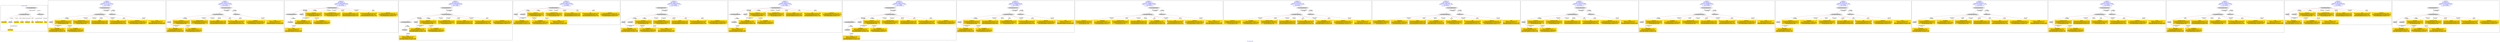 digraph n0 {
fontcolor="blue"
remincross="true"
label="s22-s-moca.xml"
subgraph cluster_0 {
label="1-correct model"
n2[style="filled",color="white",fillcolor="lightgray",label="CulturalHeritageObject1"];
n3[shape="plaintext",style="filled",fillcolor="gold",label="creationDate"];
n4[style="filled",color="white",fillcolor="lightgray",label="Person1"];
n5[shape="plaintext",style="filled",fillcolor="gold",label="Dimensions"];
n6[shape="plaintext",style="filled",fillcolor="gold",label="Process"];
n7[shape="plaintext",style="filled",fillcolor="gold",label="Provenance"];
n8[shape="plaintext",style="filled",fillcolor="gold",label="title"];
n9[shape="plaintext",style="filled",fillcolor="gold",label="Assension_Number"];
n10[shape="plaintext",style="filled",fillcolor="gold",label="Artist_Name"];
n11[style="filled",color="white",fillcolor="lightgray",label="EuropeanaAggregation1"];
n12[style="filled",color="white",fillcolor="lightgray",label="WebResource1"];
n13[shape="plaintext",style="filled",fillcolor="gold",label="image"];
}
subgraph cluster_1 {
label="candidate 0\nlink coherence:1.0\nnode coherence:1.0\nconfidence:0.5217702717987531\nmapping score:0.6114234239329177\ncost:10.99958\n-precision:0.73-recall:0.73"
n15[style="filled",color="white",fillcolor="lightgray",label="CulturalHeritageObject1"];
n16[style="filled",color="white",fillcolor="lightgray",label="Person1"];
n17[style="filled",color="white",fillcolor="lightgray",label="EuropeanaAggregation1"];
n18[style="filled",color="white",fillcolor="lightgray",label="WebResource1"];
n19[shape="plaintext",style="filled",fillcolor="gold",label="image\n[WebResource,classLink,0.552]\n[Document,classLink,0.373]\n[CulturalHeritageObject,provenance,0.044]\n[CulturalHeritageObject,description,0.031]"];
n20[shape="plaintext",style="filled",fillcolor="gold",label="Provenance\n[CulturalHeritageObject,provenance,0.427]\n[CulturalHeritageObject,title,0.272]\n[CulturalHeritageObject,description,0.155]\n[Concept,prefLabel,0.146]"];
n21[shape="plaintext",style="filled",fillcolor="gold",label="Artist_Name\n[Person,nameOfThePerson,0.435]\n[CulturalHeritageObject,title,0.197]\n[CulturalHeritageObject,description,0.187]\n[CulturalHeritageObject,provenance,0.181]"];
n22[shape="plaintext",style="filled",fillcolor="gold",label="Assension_Number\n[CulturalHeritageObject,provenance,0.451]\n[CulturalHeritageObject,title,0.241]\n[CulturalHeritageObject,description,0.156]\n[Concept,prefLabel,0.153]"];
n23[shape="plaintext",style="filled",fillcolor="gold",label="Process\n[CulturalHeritageObject,medium,0.764]\n[CulturalHeritageObject,description,0.115]\n[Person,biographicalInformation,0.064]\n[CulturalHeritageObject,provenance,0.057]"];
n24[shape="plaintext",style="filled",fillcolor="gold",label="creationDate\n[Person,dateOfDeath,0.477]\n[CulturalHeritageObject,created,0.346]\n[CulturalHeritageObject,provenance,0.121]\n[CulturalHeritageObject,title,0.057]"];
n25[shape="plaintext",style="filled",fillcolor="gold",label="title\n[CulturalHeritageObject,description,0.361]\n[CulturalHeritageObject,title,0.339]\n[Person,biographicalInformation,0.195]\n[CulturalHeritageObject,provenance,0.105]"];
n26[shape="plaintext",style="filled",fillcolor="gold",label="Dimensions\n[CulturalHeritageObject,extent,0.708]\n[CulturalHeritageObject,accessionNumber,0.138]\n[CulturalHeritageObject,description,0.084]\n[CulturalHeritageObject,medium,0.071]"];
}
subgraph cluster_2 {
label="candidate 1\nlink coherence:1.0\nnode coherence:1.0\nconfidence:0.5190741434799909\nmapping score:0.6105247144933302\ncost:10.99958\n-precision:0.82-recall:0.82"
n28[style="filled",color="white",fillcolor="lightgray",label="CulturalHeritageObject1"];
n29[style="filled",color="white",fillcolor="lightgray",label="Person1"];
n30[style="filled",color="white",fillcolor="lightgray",label="EuropeanaAggregation1"];
n31[style="filled",color="white",fillcolor="lightgray",label="WebResource1"];
n32[shape="plaintext",style="filled",fillcolor="gold",label="image\n[WebResource,classLink,0.552]\n[Document,classLink,0.373]\n[CulturalHeritageObject,provenance,0.044]\n[CulturalHeritageObject,description,0.031]"];
n33[shape="plaintext",style="filled",fillcolor="gold",label="Provenance\n[CulturalHeritageObject,provenance,0.427]\n[CulturalHeritageObject,title,0.272]\n[CulturalHeritageObject,description,0.155]\n[Concept,prefLabel,0.146]"];
n34[shape="plaintext",style="filled",fillcolor="gold",label="Artist_Name\n[Person,nameOfThePerson,0.435]\n[CulturalHeritageObject,title,0.197]\n[CulturalHeritageObject,description,0.187]\n[CulturalHeritageObject,provenance,0.181]"];
n35[shape="plaintext",style="filled",fillcolor="gold",label="Assension_Number\n[CulturalHeritageObject,provenance,0.451]\n[CulturalHeritageObject,title,0.241]\n[CulturalHeritageObject,description,0.156]\n[Concept,prefLabel,0.153]"];
n36[shape="plaintext",style="filled",fillcolor="gold",label="Process\n[CulturalHeritageObject,medium,0.764]\n[CulturalHeritageObject,description,0.115]\n[Person,biographicalInformation,0.064]\n[CulturalHeritageObject,provenance,0.057]"];
n37[shape="plaintext",style="filled",fillcolor="gold",label="title\n[CulturalHeritageObject,description,0.361]\n[CulturalHeritageObject,title,0.339]\n[Person,biographicalInformation,0.195]\n[CulturalHeritageObject,provenance,0.105]"];
n38[shape="plaintext",style="filled",fillcolor="gold",label="creationDate\n[Person,dateOfDeath,0.477]\n[CulturalHeritageObject,created,0.346]\n[CulturalHeritageObject,provenance,0.121]\n[CulturalHeritageObject,title,0.057]"];
n39[shape="plaintext",style="filled",fillcolor="gold",label="Dimensions\n[CulturalHeritageObject,extent,0.708]\n[CulturalHeritageObject,accessionNumber,0.138]\n[CulturalHeritageObject,description,0.084]\n[CulturalHeritageObject,medium,0.071]"];
}
subgraph cluster_3 {
label="candidate 10\nlink coherence:1.0\nnode coherence:1.0\nconfidence:0.49931738088735916\nmapping score:0.6039391269624531\ncost:10.99981\n-precision:0.45-recall:0.45"
n41[style="filled",color="white",fillcolor="lightgray",label="CulturalHeritageObject1"];
n42[style="filled",color="white",fillcolor="lightgray",label="CulturalHeritageObject2"];
n43[style="filled",color="white",fillcolor="lightgray",label="Person1"];
n44[style="filled",color="white",fillcolor="lightgray",label="Document2"];
n45[shape="plaintext",style="filled",fillcolor="gold",label="Provenance\n[CulturalHeritageObject,provenance,0.427]\n[CulturalHeritageObject,title,0.272]\n[CulturalHeritageObject,description,0.155]\n[Concept,prefLabel,0.146]"];
n46[shape="plaintext",style="filled",fillcolor="gold",label="Artist_Name\n[Person,nameOfThePerson,0.435]\n[CulturalHeritageObject,title,0.197]\n[CulturalHeritageObject,description,0.187]\n[CulturalHeritageObject,provenance,0.181]"];
n47[shape="plaintext",style="filled",fillcolor="gold",label="Assension_Number\n[CulturalHeritageObject,provenance,0.451]\n[CulturalHeritageObject,title,0.241]\n[CulturalHeritageObject,description,0.156]\n[Concept,prefLabel,0.153]"];
n48[shape="plaintext",style="filled",fillcolor="gold",label="Process\n[CulturalHeritageObject,medium,0.764]\n[CulturalHeritageObject,description,0.115]\n[Person,biographicalInformation,0.064]\n[CulturalHeritageObject,provenance,0.057]"];
n49[shape="plaintext",style="filled",fillcolor="gold",label="creationDate\n[Person,dateOfDeath,0.477]\n[CulturalHeritageObject,created,0.346]\n[CulturalHeritageObject,provenance,0.121]\n[CulturalHeritageObject,title,0.057]"];
n50[shape="plaintext",style="filled",fillcolor="gold",label="title\n[CulturalHeritageObject,description,0.361]\n[CulturalHeritageObject,title,0.339]\n[Person,biographicalInformation,0.195]\n[CulturalHeritageObject,provenance,0.105]"];
n51[shape="plaintext",style="filled",fillcolor="gold",label="image\n[WebResource,classLink,0.552]\n[Document,classLink,0.373]\n[CulturalHeritageObject,provenance,0.044]\n[CulturalHeritageObject,description,0.031]"];
n52[shape="plaintext",style="filled",fillcolor="gold",label="Dimensions\n[CulturalHeritageObject,extent,0.708]\n[CulturalHeritageObject,accessionNumber,0.138]\n[CulturalHeritageObject,description,0.084]\n[CulturalHeritageObject,medium,0.071]"];
}
subgraph cluster_4 {
label="candidate 11\nlink coherence:1.0\nnode coherence:1.0\nconfidence:0.49931738088735916\nmapping score:0.6039391269624531\ncost:11.99968\n-precision:0.5-recall:0.55"
n54[style="filled",color="white",fillcolor="lightgray",label="CulturalHeritageObject1"];
n55[style="filled",color="white",fillcolor="lightgray",label="CulturalHeritageObject2"];
n56[style="filled",color="white",fillcolor="lightgray",label="Person1"];
n57[style="filled",color="white",fillcolor="lightgray",label="Document2"];
n58[style="filled",color="white",fillcolor="lightgray",label="EuropeanaAggregation1"];
n59[shape="plaintext",style="filled",fillcolor="gold",label="Provenance\n[CulturalHeritageObject,provenance,0.427]\n[CulturalHeritageObject,title,0.272]\n[CulturalHeritageObject,description,0.155]\n[Concept,prefLabel,0.146]"];
n60[shape="plaintext",style="filled",fillcolor="gold",label="Artist_Name\n[Person,nameOfThePerson,0.435]\n[CulturalHeritageObject,title,0.197]\n[CulturalHeritageObject,description,0.187]\n[CulturalHeritageObject,provenance,0.181]"];
n61[shape="plaintext",style="filled",fillcolor="gold",label="Assension_Number\n[CulturalHeritageObject,provenance,0.451]\n[CulturalHeritageObject,title,0.241]\n[CulturalHeritageObject,description,0.156]\n[Concept,prefLabel,0.153]"];
n62[shape="plaintext",style="filled",fillcolor="gold",label="Process\n[CulturalHeritageObject,medium,0.764]\n[CulturalHeritageObject,description,0.115]\n[Person,biographicalInformation,0.064]\n[CulturalHeritageObject,provenance,0.057]"];
n63[shape="plaintext",style="filled",fillcolor="gold",label="creationDate\n[Person,dateOfDeath,0.477]\n[CulturalHeritageObject,created,0.346]\n[CulturalHeritageObject,provenance,0.121]\n[CulturalHeritageObject,title,0.057]"];
n64[shape="plaintext",style="filled",fillcolor="gold",label="title\n[CulturalHeritageObject,description,0.361]\n[CulturalHeritageObject,title,0.339]\n[Person,biographicalInformation,0.195]\n[CulturalHeritageObject,provenance,0.105]"];
n65[shape="plaintext",style="filled",fillcolor="gold",label="image\n[WebResource,classLink,0.552]\n[Document,classLink,0.373]\n[CulturalHeritageObject,provenance,0.044]\n[CulturalHeritageObject,description,0.031]"];
n66[shape="plaintext",style="filled",fillcolor="gold",label="Dimensions\n[CulturalHeritageObject,extent,0.708]\n[CulturalHeritageObject,accessionNumber,0.138]\n[CulturalHeritageObject,description,0.084]\n[CulturalHeritageObject,medium,0.071]"];
}
subgraph cluster_5 {
label="candidate 12\nlink coherence:1.0\nnode coherence:1.0\nconfidence:0.496621252568597\nmapping score:0.6030404175228656\ncost:9.99981\n-precision:0.6-recall:0.55"
n68[style="filled",color="white",fillcolor="lightgray",label="CulturalHeritageObject1"];
n69[style="filled",color="white",fillcolor="lightgray",label="Person1"];
n70[style="filled",color="white",fillcolor="lightgray",label="Document1"];
n71[shape="plaintext",style="filled",fillcolor="gold",label="Provenance\n[CulturalHeritageObject,provenance,0.427]\n[CulturalHeritageObject,title,0.272]\n[CulturalHeritageObject,description,0.155]\n[Concept,prefLabel,0.146]"];
n72[shape="plaintext",style="filled",fillcolor="gold",label="Artist_Name\n[Person,nameOfThePerson,0.435]\n[CulturalHeritageObject,title,0.197]\n[CulturalHeritageObject,description,0.187]\n[CulturalHeritageObject,provenance,0.181]"];
n73[shape="plaintext",style="filled",fillcolor="gold",label="Assension_Number\n[CulturalHeritageObject,provenance,0.451]\n[CulturalHeritageObject,title,0.241]\n[CulturalHeritageObject,description,0.156]\n[Concept,prefLabel,0.153]"];
n74[shape="plaintext",style="filled",fillcolor="gold",label="Process\n[CulturalHeritageObject,medium,0.764]\n[CulturalHeritageObject,description,0.115]\n[Person,biographicalInformation,0.064]\n[CulturalHeritageObject,provenance,0.057]"];
n75[shape="plaintext",style="filled",fillcolor="gold",label="title\n[CulturalHeritageObject,description,0.361]\n[CulturalHeritageObject,title,0.339]\n[Person,biographicalInformation,0.195]\n[CulturalHeritageObject,provenance,0.105]"];
n76[shape="plaintext",style="filled",fillcolor="gold",label="creationDate\n[Person,dateOfDeath,0.477]\n[CulturalHeritageObject,created,0.346]\n[CulturalHeritageObject,provenance,0.121]\n[CulturalHeritageObject,title,0.057]"];
n77[shape="plaintext",style="filled",fillcolor="gold",label="Dimensions\n[CulturalHeritageObject,extent,0.708]\n[CulturalHeritageObject,accessionNumber,0.138]\n[CulturalHeritageObject,description,0.084]\n[CulturalHeritageObject,medium,0.071]"];
n78[shape="plaintext",style="filled",fillcolor="gold",label="image\n[WebResource,classLink,0.552]\n[Document,classLink,0.373]\n[CulturalHeritageObject,provenance,0.044]\n[CulturalHeritageObject,description,0.031]"];
}
subgraph cluster_6 {
label="candidate 13\nlink coherence:1.0\nnode coherence:1.0\nconfidence:0.496621252568597\nmapping score:0.6030404175228656\ncost:10.99968\n-precision:0.64-recall:0.64"
n80[style="filled",color="white",fillcolor="lightgray",label="CulturalHeritageObject1"];
n81[style="filled",color="white",fillcolor="lightgray",label="Person1"];
n82[style="filled",color="white",fillcolor="lightgray",label="Document1"];
n83[style="filled",color="white",fillcolor="lightgray",label="EuropeanaAggregation1"];
n84[shape="plaintext",style="filled",fillcolor="gold",label="Provenance\n[CulturalHeritageObject,provenance,0.427]\n[CulturalHeritageObject,title,0.272]\n[CulturalHeritageObject,description,0.155]\n[Concept,prefLabel,0.146]"];
n85[shape="plaintext",style="filled",fillcolor="gold",label="Artist_Name\n[Person,nameOfThePerson,0.435]\n[CulturalHeritageObject,title,0.197]\n[CulturalHeritageObject,description,0.187]\n[CulturalHeritageObject,provenance,0.181]"];
n86[shape="plaintext",style="filled",fillcolor="gold",label="Assension_Number\n[CulturalHeritageObject,provenance,0.451]\n[CulturalHeritageObject,title,0.241]\n[CulturalHeritageObject,description,0.156]\n[Concept,prefLabel,0.153]"];
n87[shape="plaintext",style="filled",fillcolor="gold",label="Process\n[CulturalHeritageObject,medium,0.764]\n[CulturalHeritageObject,description,0.115]\n[Person,biographicalInformation,0.064]\n[CulturalHeritageObject,provenance,0.057]"];
n88[shape="plaintext",style="filled",fillcolor="gold",label="title\n[CulturalHeritageObject,description,0.361]\n[CulturalHeritageObject,title,0.339]\n[Person,biographicalInformation,0.195]\n[CulturalHeritageObject,provenance,0.105]"];
n89[shape="plaintext",style="filled",fillcolor="gold",label="creationDate\n[Person,dateOfDeath,0.477]\n[CulturalHeritageObject,created,0.346]\n[CulturalHeritageObject,provenance,0.121]\n[CulturalHeritageObject,title,0.057]"];
n90[shape="plaintext",style="filled",fillcolor="gold",label="Dimensions\n[CulturalHeritageObject,extent,0.708]\n[CulturalHeritageObject,accessionNumber,0.138]\n[CulturalHeritageObject,description,0.084]\n[CulturalHeritageObject,medium,0.071]"];
n91[shape="plaintext",style="filled",fillcolor="gold",label="image\n[WebResource,classLink,0.552]\n[Document,classLink,0.373]\n[CulturalHeritageObject,provenance,0.044]\n[CulturalHeritageObject,description,0.031]"];
}
subgraph cluster_7 {
label="candidate 14\nlink coherence:1.0\nnode coherence:1.0\nconfidence:0.496621252568597\nmapping score:0.6030404175228656\ncost:10.99981\n-precision:0.55-recall:0.55"
n93[style="filled",color="white",fillcolor="lightgray",label="CulturalHeritageObject1"];
n94[style="filled",color="white",fillcolor="lightgray",label="CulturalHeritageObject2"];
n95[style="filled",color="white",fillcolor="lightgray",label="Person1"];
n96[style="filled",color="white",fillcolor="lightgray",label="Document2"];
n97[shape="plaintext",style="filled",fillcolor="gold",label="Provenance\n[CulturalHeritageObject,provenance,0.427]\n[CulturalHeritageObject,title,0.272]\n[CulturalHeritageObject,description,0.155]\n[Concept,prefLabel,0.146]"];
n98[shape="plaintext",style="filled",fillcolor="gold",label="Artist_Name\n[Person,nameOfThePerson,0.435]\n[CulturalHeritageObject,title,0.197]\n[CulturalHeritageObject,description,0.187]\n[CulturalHeritageObject,provenance,0.181]"];
n99[shape="plaintext",style="filled",fillcolor="gold",label="Assension_Number\n[CulturalHeritageObject,provenance,0.451]\n[CulturalHeritageObject,title,0.241]\n[CulturalHeritageObject,description,0.156]\n[Concept,prefLabel,0.153]"];
n100[shape="plaintext",style="filled",fillcolor="gold",label="Process\n[CulturalHeritageObject,medium,0.764]\n[CulturalHeritageObject,description,0.115]\n[Person,biographicalInformation,0.064]\n[CulturalHeritageObject,provenance,0.057]"];
n101[shape="plaintext",style="filled",fillcolor="gold",label="title\n[CulturalHeritageObject,description,0.361]\n[CulturalHeritageObject,title,0.339]\n[Person,biographicalInformation,0.195]\n[CulturalHeritageObject,provenance,0.105]"];
n102[shape="plaintext",style="filled",fillcolor="gold",label="creationDate\n[Person,dateOfDeath,0.477]\n[CulturalHeritageObject,created,0.346]\n[CulturalHeritageObject,provenance,0.121]\n[CulturalHeritageObject,title,0.057]"];
n103[shape="plaintext",style="filled",fillcolor="gold",label="image\n[WebResource,classLink,0.552]\n[Document,classLink,0.373]\n[CulturalHeritageObject,provenance,0.044]\n[CulturalHeritageObject,description,0.031]"];
n104[shape="plaintext",style="filled",fillcolor="gold",label="Dimensions\n[CulturalHeritageObject,extent,0.708]\n[CulturalHeritageObject,accessionNumber,0.138]\n[CulturalHeritageObject,description,0.084]\n[CulturalHeritageObject,medium,0.071]"];
}
subgraph cluster_8 {
label="candidate 15\nlink coherence:1.0\nnode coherence:1.0\nconfidence:0.496621252568597\nmapping score:0.6030404175228656\ncost:11.99968\n-precision:0.58-recall:0.64"
n106[style="filled",color="white",fillcolor="lightgray",label="CulturalHeritageObject1"];
n107[style="filled",color="white",fillcolor="lightgray",label="CulturalHeritageObject2"];
n108[style="filled",color="white",fillcolor="lightgray",label="Person1"];
n109[style="filled",color="white",fillcolor="lightgray",label="Document2"];
n110[style="filled",color="white",fillcolor="lightgray",label="EuropeanaAggregation1"];
n111[shape="plaintext",style="filled",fillcolor="gold",label="Provenance\n[CulturalHeritageObject,provenance,0.427]\n[CulturalHeritageObject,title,0.272]\n[CulturalHeritageObject,description,0.155]\n[Concept,prefLabel,0.146]"];
n112[shape="plaintext",style="filled",fillcolor="gold",label="Artist_Name\n[Person,nameOfThePerson,0.435]\n[CulturalHeritageObject,title,0.197]\n[CulturalHeritageObject,description,0.187]\n[CulturalHeritageObject,provenance,0.181]"];
n113[shape="plaintext",style="filled",fillcolor="gold",label="Assension_Number\n[CulturalHeritageObject,provenance,0.451]\n[CulturalHeritageObject,title,0.241]\n[CulturalHeritageObject,description,0.156]\n[Concept,prefLabel,0.153]"];
n114[shape="plaintext",style="filled",fillcolor="gold",label="Process\n[CulturalHeritageObject,medium,0.764]\n[CulturalHeritageObject,description,0.115]\n[Person,biographicalInformation,0.064]\n[CulturalHeritageObject,provenance,0.057]"];
n115[shape="plaintext",style="filled",fillcolor="gold",label="title\n[CulturalHeritageObject,description,0.361]\n[CulturalHeritageObject,title,0.339]\n[Person,biographicalInformation,0.195]\n[CulturalHeritageObject,provenance,0.105]"];
n116[shape="plaintext",style="filled",fillcolor="gold",label="creationDate\n[Person,dateOfDeath,0.477]\n[CulturalHeritageObject,created,0.346]\n[CulturalHeritageObject,provenance,0.121]\n[CulturalHeritageObject,title,0.057]"];
n117[shape="plaintext",style="filled",fillcolor="gold",label="image\n[WebResource,classLink,0.552]\n[Document,classLink,0.373]\n[CulturalHeritageObject,provenance,0.044]\n[CulturalHeritageObject,description,0.031]"];
n118[shape="plaintext",style="filled",fillcolor="gold",label="Dimensions\n[CulturalHeritageObject,extent,0.708]\n[CulturalHeritageObject,accessionNumber,0.138]\n[CulturalHeritageObject,description,0.084]\n[CulturalHeritageObject,medium,0.071]"];
}
subgraph cluster_9 {
label="candidate 16\nlink coherence:1.0\nnode coherence:1.0\nconfidence:0.49556650400457847\nmapping score:0.6026888346681928\ncost:10.99958\n-precision:0.73-recall:0.73"
n120[style="filled",color="white",fillcolor="lightgray",label="CulturalHeritageObject1"];
n121[style="filled",color="white",fillcolor="lightgray",label="Person1"];
n122[style="filled",color="white",fillcolor="lightgray",label="EuropeanaAggregation1"];
n123[style="filled",color="white",fillcolor="lightgray",label="WebResource1"];
n124[shape="plaintext",style="filled",fillcolor="gold",label="image\n[WebResource,classLink,0.552]\n[Document,classLink,0.373]\n[CulturalHeritageObject,provenance,0.044]\n[CulturalHeritageObject,description,0.031]"];
n125[shape="plaintext",style="filled",fillcolor="gold",label="Provenance\n[CulturalHeritageObject,provenance,0.427]\n[CulturalHeritageObject,title,0.272]\n[CulturalHeritageObject,description,0.155]\n[Concept,prefLabel,0.146]"];
n126[shape="plaintext",style="filled",fillcolor="gold",label="Artist_Name\n[Person,nameOfThePerson,0.435]\n[CulturalHeritageObject,title,0.197]\n[CulturalHeritageObject,description,0.187]\n[CulturalHeritageObject,provenance,0.181]"];
n127[shape="plaintext",style="filled",fillcolor="gold",label="Process\n[CulturalHeritageObject,medium,0.764]\n[CulturalHeritageObject,description,0.115]\n[Person,biographicalInformation,0.064]\n[CulturalHeritageObject,provenance,0.057]"];
n128[shape="plaintext",style="filled",fillcolor="gold",label="Assension_Number\n[CulturalHeritageObject,provenance,0.451]\n[CulturalHeritageObject,title,0.241]\n[CulturalHeritageObject,description,0.156]\n[Concept,prefLabel,0.153]"];
n129[shape="plaintext",style="filled",fillcolor="gold",label="creationDate\n[Person,dateOfDeath,0.477]\n[CulturalHeritageObject,created,0.346]\n[CulturalHeritageObject,provenance,0.121]\n[CulturalHeritageObject,title,0.057]"];
n130[shape="plaintext",style="filled",fillcolor="gold",label="title\n[CulturalHeritageObject,description,0.361]\n[CulturalHeritageObject,title,0.339]\n[Person,biographicalInformation,0.195]\n[CulturalHeritageObject,provenance,0.105]"];
n131[shape="plaintext",style="filled",fillcolor="gold",label="Dimensions\n[CulturalHeritageObject,extent,0.708]\n[CulturalHeritageObject,accessionNumber,0.138]\n[CulturalHeritageObject,description,0.084]\n[CulturalHeritageObject,medium,0.071]"];
}
subgraph cluster_10 {
label="candidate 17\nlink coherence:1.0\nnode coherence:1.0\nconfidence:0.47568483213390444\nmapping score:0.6168949440446349\ncost:9.99974\n-precision:0.7-recall:0.64"
n133[style="filled",color="white",fillcolor="lightgray",label="EuropeanaAggregation1"];
n134[style="filled",color="white",fillcolor="lightgray",label="CulturalHeritageObject1"];
n135[style="filled",color="white",fillcolor="lightgray",label="WebResource1"];
n136[shape="plaintext",style="filled",fillcolor="gold",label="image\n[WebResource,classLink,0.552]\n[Document,classLink,0.373]\n[CulturalHeritageObject,provenance,0.044]\n[CulturalHeritageObject,description,0.031]"];
n137[shape="plaintext",style="filled",fillcolor="gold",label="Provenance\n[CulturalHeritageObject,provenance,0.427]\n[CulturalHeritageObject,title,0.272]\n[CulturalHeritageObject,description,0.155]\n[Concept,prefLabel,0.146]"];
n138[shape="plaintext",style="filled",fillcolor="gold",label="creationDate\n[Person,dateOfDeath,0.477]\n[CulturalHeritageObject,created,0.346]\n[CulturalHeritageObject,provenance,0.121]\n[CulturalHeritageObject,title,0.057]"];
n139[shape="plaintext",style="filled",fillcolor="gold",label="Assension_Number\n[CulturalHeritageObject,provenance,0.451]\n[CulturalHeritageObject,title,0.241]\n[CulturalHeritageObject,description,0.156]\n[Concept,prefLabel,0.153]"];
n140[shape="plaintext",style="filled",fillcolor="gold",label="Process\n[CulturalHeritageObject,medium,0.764]\n[CulturalHeritageObject,description,0.115]\n[Person,biographicalInformation,0.064]\n[CulturalHeritageObject,provenance,0.057]"];
n141[shape="plaintext",style="filled",fillcolor="gold",label="Artist_Name\n[Person,nameOfThePerson,0.435]\n[CulturalHeritageObject,title,0.197]\n[CulturalHeritageObject,description,0.187]\n[CulturalHeritageObject,provenance,0.181]"];
n142[shape="plaintext",style="filled",fillcolor="gold",label="title\n[CulturalHeritageObject,description,0.361]\n[CulturalHeritageObject,title,0.339]\n[Person,biographicalInformation,0.195]\n[CulturalHeritageObject,provenance,0.105]"];
n143[shape="plaintext",style="filled",fillcolor="gold",label="Dimensions\n[CulturalHeritageObject,extent,0.708]\n[CulturalHeritageObject,accessionNumber,0.138]\n[CulturalHeritageObject,description,0.084]\n[CulturalHeritageObject,medium,0.071]"];
}
subgraph cluster_11 {
label="candidate 18\nlink coherence:1.0\nnode coherence:1.0\nconfidence:0.4716571845772749\nmapping score:0.6155523948590916\ncost:9.99974\n-precision:0.8-recall:0.73"
n145[style="filled",color="white",fillcolor="lightgray",label="EuropeanaAggregation1"];
n146[style="filled",color="white",fillcolor="lightgray",label="CulturalHeritageObject1"];
n147[style="filled",color="white",fillcolor="lightgray",label="WebResource1"];
n148[shape="plaintext",style="filled",fillcolor="gold",label="image\n[WebResource,classLink,0.552]\n[Document,classLink,0.373]\n[CulturalHeritageObject,provenance,0.044]\n[CulturalHeritageObject,description,0.031]"];
n149[shape="plaintext",style="filled",fillcolor="gold",label="Provenance\n[CulturalHeritageObject,provenance,0.427]\n[CulturalHeritageObject,title,0.272]\n[CulturalHeritageObject,description,0.155]\n[Concept,prefLabel,0.146]"];
n150[shape="plaintext",style="filled",fillcolor="gold",label="creationDate\n[Person,dateOfDeath,0.477]\n[CulturalHeritageObject,created,0.346]\n[CulturalHeritageObject,provenance,0.121]\n[CulturalHeritageObject,title,0.057]"];
n151[shape="plaintext",style="filled",fillcolor="gold",label="Assension_Number\n[CulturalHeritageObject,provenance,0.451]\n[CulturalHeritageObject,title,0.241]\n[CulturalHeritageObject,description,0.156]\n[Concept,prefLabel,0.153]"];
n152[shape="plaintext",style="filled",fillcolor="gold",label="Process\n[CulturalHeritageObject,medium,0.764]\n[CulturalHeritageObject,description,0.115]\n[Person,biographicalInformation,0.064]\n[CulturalHeritageObject,provenance,0.057]"];
n153[shape="plaintext",style="filled",fillcolor="gold",label="title\n[CulturalHeritageObject,description,0.361]\n[CulturalHeritageObject,title,0.339]\n[Person,biographicalInformation,0.195]\n[CulturalHeritageObject,provenance,0.105]"];
n154[shape="plaintext",style="filled",fillcolor="gold",label="Artist_Name\n[Person,nameOfThePerson,0.435]\n[CulturalHeritageObject,title,0.197]\n[CulturalHeritageObject,description,0.187]\n[CulturalHeritageObject,provenance,0.181]"];
n155[shape="plaintext",style="filled",fillcolor="gold",label="Dimensions\n[CulturalHeritageObject,extent,0.708]\n[CulturalHeritageObject,accessionNumber,0.138]\n[CulturalHeritageObject,description,0.084]\n[CulturalHeritageObject,medium,0.071]"];
}
subgraph cluster_12 {
label="candidate 19\nlink coherence:1.0\nnode coherence:1.0\nconfidence:0.45437482017709\nmapping score:0.6097916067256967\ncost:9.99974\n-precision:0.6-recall:0.55"
n157[style="filled",color="white",fillcolor="lightgray",label="EuropeanaAggregation1"];
n158[style="filled",color="white",fillcolor="lightgray",label="CulturalHeritageObject1"];
n159[style="filled",color="white",fillcolor="lightgray",label="WebResource1"];
n160[shape="plaintext",style="filled",fillcolor="gold",label="image\n[WebResource,classLink,0.552]\n[Document,classLink,0.373]\n[CulturalHeritageObject,provenance,0.044]\n[CulturalHeritageObject,description,0.031]"];
n161[shape="plaintext",style="filled",fillcolor="gold",label="Assension_Number\n[CulturalHeritageObject,provenance,0.451]\n[CulturalHeritageObject,title,0.241]\n[CulturalHeritageObject,description,0.156]\n[Concept,prefLabel,0.153]"];
n162[shape="plaintext",style="filled",fillcolor="gold",label="creationDate\n[Person,dateOfDeath,0.477]\n[CulturalHeritageObject,created,0.346]\n[CulturalHeritageObject,provenance,0.121]\n[CulturalHeritageObject,title,0.057]"];
n163[shape="plaintext",style="filled",fillcolor="gold",label="Process\n[CulturalHeritageObject,medium,0.764]\n[CulturalHeritageObject,description,0.115]\n[Person,biographicalInformation,0.064]\n[CulturalHeritageObject,provenance,0.057]"];
n164[shape="plaintext",style="filled",fillcolor="gold",label="Artist_Name\n[Person,nameOfThePerson,0.435]\n[CulturalHeritageObject,title,0.197]\n[CulturalHeritageObject,description,0.187]\n[CulturalHeritageObject,provenance,0.181]"];
n165[shape="plaintext",style="filled",fillcolor="gold",label="Provenance\n[CulturalHeritageObject,provenance,0.427]\n[CulturalHeritageObject,title,0.272]\n[CulturalHeritageObject,description,0.155]\n[Concept,prefLabel,0.146]"];
n166[shape="plaintext",style="filled",fillcolor="gold",label="title\n[CulturalHeritageObject,description,0.361]\n[CulturalHeritageObject,title,0.339]\n[Person,biographicalInformation,0.195]\n[CulturalHeritageObject,provenance,0.105]"];
n167[shape="plaintext",style="filled",fillcolor="gold",label="Dimensions\n[CulturalHeritageObject,extent,0.708]\n[CulturalHeritageObject,accessionNumber,0.138]\n[CulturalHeritageObject,description,0.084]\n[CulturalHeritageObject,medium,0.071]"];
}
subgraph cluster_13 {
label="candidate 2\nlink coherence:1.0\nnode coherence:1.0\nconfidence:0.5190741434799909\nmapping score:0.6105247144933302\ncost:10.9997\n-precision:0.82-recall:0.82"
n169[style="filled",color="white",fillcolor="lightgray",label="CulturalHeritageObject1"];
n170[style="filled",color="white",fillcolor="lightgray",label="Person1"];
n171[style="filled",color="white",fillcolor="lightgray",label="EuropeanaAggregation1"];
n172[style="filled",color="white",fillcolor="lightgray",label="WebResource2"];
n173[shape="plaintext",style="filled",fillcolor="gold",label="Provenance\n[CulturalHeritageObject,provenance,0.427]\n[CulturalHeritageObject,title,0.272]\n[CulturalHeritageObject,description,0.155]\n[Concept,prefLabel,0.146]"];
n174[shape="plaintext",style="filled",fillcolor="gold",label="Artist_Name\n[Person,nameOfThePerson,0.435]\n[CulturalHeritageObject,title,0.197]\n[CulturalHeritageObject,description,0.187]\n[CulturalHeritageObject,provenance,0.181]"];
n175[shape="plaintext",style="filled",fillcolor="gold",label="image\n[WebResource,classLink,0.552]\n[Document,classLink,0.373]\n[CulturalHeritageObject,provenance,0.044]\n[CulturalHeritageObject,description,0.031]"];
n176[shape="plaintext",style="filled",fillcolor="gold",label="Assension_Number\n[CulturalHeritageObject,provenance,0.451]\n[CulturalHeritageObject,title,0.241]\n[CulturalHeritageObject,description,0.156]\n[Concept,prefLabel,0.153]"];
n177[shape="plaintext",style="filled",fillcolor="gold",label="Process\n[CulturalHeritageObject,medium,0.764]\n[CulturalHeritageObject,description,0.115]\n[Person,biographicalInformation,0.064]\n[CulturalHeritageObject,provenance,0.057]"];
n178[shape="plaintext",style="filled",fillcolor="gold",label="title\n[CulturalHeritageObject,description,0.361]\n[CulturalHeritageObject,title,0.339]\n[Person,biographicalInformation,0.195]\n[CulturalHeritageObject,provenance,0.105]"];
n179[shape="plaintext",style="filled",fillcolor="gold",label="creationDate\n[Person,dateOfDeath,0.477]\n[CulturalHeritageObject,created,0.346]\n[CulturalHeritageObject,provenance,0.121]\n[CulturalHeritageObject,title,0.057]"];
n180[shape="plaintext",style="filled",fillcolor="gold",label="Dimensions\n[CulturalHeritageObject,extent,0.708]\n[CulturalHeritageObject,accessionNumber,0.138]\n[CulturalHeritageObject,description,0.084]\n[CulturalHeritageObject,medium,0.071]"];
}
subgraph cluster_14 {
label="candidate 3\nlink coherence:1.0\nnode coherence:1.0\nconfidence:0.505398801996502\nmapping score:0.6059662673321674\ncost:10.99958\n-precision:0.82-recall:0.82"
n182[style="filled",color="white",fillcolor="lightgray",label="CulturalHeritageObject1"];
n183[style="filled",color="white",fillcolor="lightgray",label="Person1"];
n184[style="filled",color="white",fillcolor="lightgray",label="EuropeanaAggregation1"];
n185[style="filled",color="white",fillcolor="lightgray",label="WebResource1"];
n186[shape="plaintext",style="filled",fillcolor="gold",label="image\n[WebResource,classLink,0.552]\n[Document,classLink,0.373]\n[CulturalHeritageObject,provenance,0.044]\n[CulturalHeritageObject,description,0.031]"];
n187[shape="plaintext",style="filled",fillcolor="gold",label="Provenance\n[CulturalHeritageObject,provenance,0.427]\n[CulturalHeritageObject,title,0.272]\n[CulturalHeritageObject,description,0.155]\n[Concept,prefLabel,0.146]"];
n188[shape="plaintext",style="filled",fillcolor="gold",label="Artist_Name\n[Person,nameOfThePerson,0.435]\n[CulturalHeritageObject,title,0.197]\n[CulturalHeritageObject,description,0.187]\n[CulturalHeritageObject,provenance,0.181]"];
n189[shape="plaintext",style="filled",fillcolor="gold",label="creationDate\n[Person,dateOfDeath,0.477]\n[CulturalHeritageObject,created,0.346]\n[CulturalHeritageObject,provenance,0.121]\n[CulturalHeritageObject,title,0.057]"];
n190[shape="plaintext",style="filled",fillcolor="gold",label="Assension_Number\n[CulturalHeritageObject,provenance,0.451]\n[CulturalHeritageObject,title,0.241]\n[CulturalHeritageObject,description,0.156]\n[Concept,prefLabel,0.153]"];
n191[shape="plaintext",style="filled",fillcolor="gold",label="Process\n[CulturalHeritageObject,medium,0.764]\n[CulturalHeritageObject,description,0.115]\n[Person,biographicalInformation,0.064]\n[CulturalHeritageObject,provenance,0.057]"];
n192[shape="plaintext",style="filled",fillcolor="gold",label="title\n[CulturalHeritageObject,description,0.361]\n[CulturalHeritageObject,title,0.339]\n[Person,biographicalInformation,0.195]\n[CulturalHeritageObject,provenance,0.105]"];
n193[shape="plaintext",style="filled",fillcolor="gold",label="Dimensions\n[CulturalHeritageObject,extent,0.708]\n[CulturalHeritageObject,accessionNumber,0.138]\n[CulturalHeritageObject,description,0.084]\n[CulturalHeritageObject,medium,0.071]"];
}
subgraph cluster_15 {
label="candidate 4\nlink coherence:1.0\nnode coherence:1.0\nconfidence:0.5027026736777398\nmapping score:0.6050675578925799\ncost:10.99958\n-precision:0.91-recall:0.91"
n195[style="filled",color="white",fillcolor="lightgray",label="CulturalHeritageObject1"];
n196[style="filled",color="white",fillcolor="lightgray",label="Person1"];
n197[style="filled",color="white",fillcolor="lightgray",label="EuropeanaAggregation1"];
n198[style="filled",color="white",fillcolor="lightgray",label="WebResource1"];
n199[shape="plaintext",style="filled",fillcolor="gold",label="image\n[WebResource,classLink,0.552]\n[Document,classLink,0.373]\n[CulturalHeritageObject,provenance,0.044]\n[CulturalHeritageObject,description,0.031]"];
n200[shape="plaintext",style="filled",fillcolor="gold",label="Provenance\n[CulturalHeritageObject,provenance,0.427]\n[CulturalHeritageObject,title,0.272]\n[CulturalHeritageObject,description,0.155]\n[Concept,prefLabel,0.146]"];
n201[shape="plaintext",style="filled",fillcolor="gold",label="Artist_Name\n[Person,nameOfThePerson,0.435]\n[CulturalHeritageObject,title,0.197]\n[CulturalHeritageObject,description,0.187]\n[CulturalHeritageObject,provenance,0.181]"];
n202[shape="plaintext",style="filled",fillcolor="gold",label="creationDate\n[Person,dateOfDeath,0.477]\n[CulturalHeritageObject,created,0.346]\n[CulturalHeritageObject,provenance,0.121]\n[CulturalHeritageObject,title,0.057]"];
n203[shape="plaintext",style="filled",fillcolor="gold",label="Assension_Number\n[CulturalHeritageObject,provenance,0.451]\n[CulturalHeritageObject,title,0.241]\n[CulturalHeritageObject,description,0.156]\n[Concept,prefLabel,0.153]"];
n204[shape="plaintext",style="filled",fillcolor="gold",label="Process\n[CulturalHeritageObject,medium,0.764]\n[CulturalHeritageObject,description,0.115]\n[Person,biographicalInformation,0.064]\n[CulturalHeritageObject,provenance,0.057]"];
n205[shape="plaintext",style="filled",fillcolor="gold",label="title\n[CulturalHeritageObject,description,0.361]\n[CulturalHeritageObject,title,0.339]\n[Person,biographicalInformation,0.195]\n[CulturalHeritageObject,provenance,0.105]"];
n206[shape="plaintext",style="filled",fillcolor="gold",label="Dimensions\n[CulturalHeritageObject,extent,0.708]\n[CulturalHeritageObject,accessionNumber,0.138]\n[CulturalHeritageObject,description,0.084]\n[CulturalHeritageObject,medium,0.071]"];
}
subgraph cluster_16 {
label="candidate 5\nlink coherence:1.0\nnode coherence:1.0\nconfidence:0.5027026736777398\nmapping score:0.6050675578925799\ncost:10.9997\n-precision:0.91-recall:0.91"
n208[style="filled",color="white",fillcolor="lightgray",label="CulturalHeritageObject1"];
n209[style="filled",color="white",fillcolor="lightgray",label="Person1"];
n210[style="filled",color="white",fillcolor="lightgray",label="EuropeanaAggregation1"];
n211[style="filled",color="white",fillcolor="lightgray",label="WebResource2"];
n212[shape="plaintext",style="filled",fillcolor="gold",label="Provenance\n[CulturalHeritageObject,provenance,0.427]\n[CulturalHeritageObject,title,0.272]\n[CulturalHeritageObject,description,0.155]\n[Concept,prefLabel,0.146]"];
n213[shape="plaintext",style="filled",fillcolor="gold",label="Artist_Name\n[Person,nameOfThePerson,0.435]\n[CulturalHeritageObject,title,0.197]\n[CulturalHeritageObject,description,0.187]\n[CulturalHeritageObject,provenance,0.181]"];
n214[shape="plaintext",style="filled",fillcolor="gold",label="creationDate\n[Person,dateOfDeath,0.477]\n[CulturalHeritageObject,created,0.346]\n[CulturalHeritageObject,provenance,0.121]\n[CulturalHeritageObject,title,0.057]"];
n215[shape="plaintext",style="filled",fillcolor="gold",label="image\n[WebResource,classLink,0.552]\n[Document,classLink,0.373]\n[CulturalHeritageObject,provenance,0.044]\n[CulturalHeritageObject,description,0.031]"];
n216[shape="plaintext",style="filled",fillcolor="gold",label="Assension_Number\n[CulturalHeritageObject,provenance,0.451]\n[CulturalHeritageObject,title,0.241]\n[CulturalHeritageObject,description,0.156]\n[Concept,prefLabel,0.153]"];
n217[shape="plaintext",style="filled",fillcolor="gold",label="Process\n[CulturalHeritageObject,medium,0.764]\n[CulturalHeritageObject,description,0.115]\n[Person,biographicalInformation,0.064]\n[CulturalHeritageObject,provenance,0.057]"];
n218[shape="plaintext",style="filled",fillcolor="gold",label="title\n[CulturalHeritageObject,description,0.361]\n[CulturalHeritageObject,title,0.339]\n[Person,biographicalInformation,0.195]\n[CulturalHeritageObject,provenance,0.105]"];
n219[shape="plaintext",style="filled",fillcolor="gold",label="Dimensions\n[CulturalHeritageObject,extent,0.708]\n[CulturalHeritageObject,accessionNumber,0.138]\n[CulturalHeritageObject,description,0.084]\n[CulturalHeritageObject,medium,0.071]"];
}
subgraph cluster_17 {
label="candidate 6\nlink coherence:1.0\nnode coherence:1.0\nconfidence:0.5025062247356897\nmapping score:0.6050020749118966\ncost:10.99958\n-precision:0.64-recall:0.64"
n221[style="filled",color="white",fillcolor="lightgray",label="CulturalHeritageObject1"];
n222[style="filled",color="white",fillcolor="lightgray",label="Person1"];
n223[style="filled",color="white",fillcolor="lightgray",label="EuropeanaAggregation1"];
n224[style="filled",color="white",fillcolor="lightgray",label="WebResource1"];
n225[shape="plaintext",style="filled",fillcolor="gold",label="image\n[WebResource,classLink,0.552]\n[Document,classLink,0.373]\n[CulturalHeritageObject,provenance,0.044]\n[CulturalHeritageObject,description,0.031]"];
n226[shape="plaintext",style="filled",fillcolor="gold",label="Assension_Number\n[CulturalHeritageObject,provenance,0.451]\n[CulturalHeritageObject,title,0.241]\n[CulturalHeritageObject,description,0.156]\n[Concept,prefLabel,0.153]"];
n227[shape="plaintext",style="filled",fillcolor="gold",label="Artist_Name\n[Person,nameOfThePerson,0.435]\n[CulturalHeritageObject,title,0.197]\n[CulturalHeritageObject,description,0.187]\n[CulturalHeritageObject,provenance,0.181]"];
n228[shape="plaintext",style="filled",fillcolor="gold",label="Process\n[CulturalHeritageObject,medium,0.764]\n[CulturalHeritageObject,description,0.115]\n[Person,biographicalInformation,0.064]\n[CulturalHeritageObject,provenance,0.057]"];
n229[shape="plaintext",style="filled",fillcolor="gold",label="Provenance\n[CulturalHeritageObject,provenance,0.427]\n[CulturalHeritageObject,title,0.272]\n[CulturalHeritageObject,description,0.155]\n[Concept,prefLabel,0.146]"];
n230[shape="plaintext",style="filled",fillcolor="gold",label="creationDate\n[Person,dateOfDeath,0.477]\n[CulturalHeritageObject,created,0.346]\n[CulturalHeritageObject,provenance,0.121]\n[CulturalHeritageObject,title,0.057]"];
n231[shape="plaintext",style="filled",fillcolor="gold",label="title\n[CulturalHeritageObject,description,0.361]\n[CulturalHeritageObject,title,0.339]\n[Person,biographicalInformation,0.195]\n[CulturalHeritageObject,provenance,0.105]"];
n232[shape="plaintext",style="filled",fillcolor="gold",label="Dimensions\n[CulturalHeritageObject,extent,0.708]\n[CulturalHeritageObject,accessionNumber,0.138]\n[CulturalHeritageObject,description,0.084]\n[CulturalHeritageObject,medium,0.071]"];
}
subgraph cluster_18 {
label="candidate 7\nlink coherence:1.0\nnode coherence:1.0\nconfidence:0.5025062247356897\nmapping score:0.6050020749118966\ncost:10.99974\n-precision:0.55-recall:0.55"
n234[style="filled",color="white",fillcolor="lightgray",label="CulturalHeritageObject1"];
n235[style="filled",color="white",fillcolor="lightgray",label="Person2"];
n236[style="filled",color="white",fillcolor="lightgray",label="EuropeanaAggregation1"];
n237[style="filled",color="white",fillcolor="lightgray",label="WebResource1"];
n238[shape="plaintext",style="filled",fillcolor="gold",label="image\n[WebResource,classLink,0.552]\n[Document,classLink,0.373]\n[CulturalHeritageObject,provenance,0.044]\n[CulturalHeritageObject,description,0.031]"];
n239[shape="plaintext",style="filled",fillcolor="gold",label="Artist_Name\n[Person,nameOfThePerson,0.435]\n[CulturalHeritageObject,title,0.197]\n[CulturalHeritageObject,description,0.187]\n[CulturalHeritageObject,provenance,0.181]"];
n240[shape="plaintext",style="filled",fillcolor="gold",label="Assension_Number\n[CulturalHeritageObject,provenance,0.451]\n[CulturalHeritageObject,title,0.241]\n[CulturalHeritageObject,description,0.156]\n[Concept,prefLabel,0.153]"];
n241[shape="plaintext",style="filled",fillcolor="gold",label="Process\n[CulturalHeritageObject,medium,0.764]\n[CulturalHeritageObject,description,0.115]\n[Person,biographicalInformation,0.064]\n[CulturalHeritageObject,provenance,0.057]"];
n242[shape="plaintext",style="filled",fillcolor="gold",label="Provenance\n[CulturalHeritageObject,provenance,0.427]\n[CulturalHeritageObject,title,0.272]\n[CulturalHeritageObject,description,0.155]\n[Concept,prefLabel,0.146]"];
n243[shape="plaintext",style="filled",fillcolor="gold",label="title\n[CulturalHeritageObject,description,0.361]\n[CulturalHeritageObject,title,0.339]\n[Person,biographicalInformation,0.195]\n[CulturalHeritageObject,provenance,0.105]"];
n244[shape="plaintext",style="filled",fillcolor="gold",label="creationDate\n[Person,dateOfDeath,0.477]\n[CulturalHeritageObject,created,0.346]\n[CulturalHeritageObject,provenance,0.121]\n[CulturalHeritageObject,title,0.057]"];
n245[shape="plaintext",style="filled",fillcolor="gold",label="Dimensions\n[CulturalHeritageObject,extent,0.708]\n[CulturalHeritageObject,accessionNumber,0.138]\n[CulturalHeritageObject,description,0.084]\n[CulturalHeritageObject,medium,0.071]"];
}
subgraph cluster_19 {
label="candidate 8\nlink coherence:1.0\nnode coherence:1.0\nconfidence:0.49931738088735916\nmapping score:0.6039391269624531\ncost:9.99981\n-precision:0.5-recall:0.45"
n247[style="filled",color="white",fillcolor="lightgray",label="CulturalHeritageObject1"];
n248[style="filled",color="white",fillcolor="lightgray",label="Person1"];
n249[style="filled",color="white",fillcolor="lightgray",label="Document1"];
n250[shape="plaintext",style="filled",fillcolor="gold",label="Provenance\n[CulturalHeritageObject,provenance,0.427]\n[CulturalHeritageObject,title,0.272]\n[CulturalHeritageObject,description,0.155]\n[Concept,prefLabel,0.146]"];
n251[shape="plaintext",style="filled",fillcolor="gold",label="Artist_Name\n[Person,nameOfThePerson,0.435]\n[CulturalHeritageObject,title,0.197]\n[CulturalHeritageObject,description,0.187]\n[CulturalHeritageObject,provenance,0.181]"];
n252[shape="plaintext",style="filled",fillcolor="gold",label="Assension_Number\n[CulturalHeritageObject,provenance,0.451]\n[CulturalHeritageObject,title,0.241]\n[CulturalHeritageObject,description,0.156]\n[Concept,prefLabel,0.153]"];
n253[shape="plaintext",style="filled",fillcolor="gold",label="Process\n[CulturalHeritageObject,medium,0.764]\n[CulturalHeritageObject,description,0.115]\n[Person,biographicalInformation,0.064]\n[CulturalHeritageObject,provenance,0.057]"];
n254[shape="plaintext",style="filled",fillcolor="gold",label="creationDate\n[Person,dateOfDeath,0.477]\n[CulturalHeritageObject,created,0.346]\n[CulturalHeritageObject,provenance,0.121]\n[CulturalHeritageObject,title,0.057]"];
n255[shape="plaintext",style="filled",fillcolor="gold",label="title\n[CulturalHeritageObject,description,0.361]\n[CulturalHeritageObject,title,0.339]\n[Person,biographicalInformation,0.195]\n[CulturalHeritageObject,provenance,0.105]"];
n256[shape="plaintext",style="filled",fillcolor="gold",label="Dimensions\n[CulturalHeritageObject,extent,0.708]\n[CulturalHeritageObject,accessionNumber,0.138]\n[CulturalHeritageObject,description,0.084]\n[CulturalHeritageObject,medium,0.071]"];
n257[shape="plaintext",style="filled",fillcolor="gold",label="image\n[WebResource,classLink,0.552]\n[Document,classLink,0.373]\n[CulturalHeritageObject,provenance,0.044]\n[CulturalHeritageObject,description,0.031]"];
}
subgraph cluster_20 {
label="candidate 9\nlink coherence:1.0\nnode coherence:1.0\nconfidence:0.49931738088735916\nmapping score:0.6039391269624531\ncost:10.99968\n-precision:0.55-recall:0.55"
n259[style="filled",color="white",fillcolor="lightgray",label="CulturalHeritageObject1"];
n260[style="filled",color="white",fillcolor="lightgray",label="Person1"];
n261[style="filled",color="white",fillcolor="lightgray",label="Document1"];
n262[style="filled",color="white",fillcolor="lightgray",label="EuropeanaAggregation1"];
n263[shape="plaintext",style="filled",fillcolor="gold",label="Provenance\n[CulturalHeritageObject,provenance,0.427]\n[CulturalHeritageObject,title,0.272]\n[CulturalHeritageObject,description,0.155]\n[Concept,prefLabel,0.146]"];
n264[shape="plaintext",style="filled",fillcolor="gold",label="Artist_Name\n[Person,nameOfThePerson,0.435]\n[CulturalHeritageObject,title,0.197]\n[CulturalHeritageObject,description,0.187]\n[CulturalHeritageObject,provenance,0.181]"];
n265[shape="plaintext",style="filled",fillcolor="gold",label="Assension_Number\n[CulturalHeritageObject,provenance,0.451]\n[CulturalHeritageObject,title,0.241]\n[CulturalHeritageObject,description,0.156]\n[Concept,prefLabel,0.153]"];
n266[shape="plaintext",style="filled",fillcolor="gold",label="Process\n[CulturalHeritageObject,medium,0.764]\n[CulturalHeritageObject,description,0.115]\n[Person,biographicalInformation,0.064]\n[CulturalHeritageObject,provenance,0.057]"];
n267[shape="plaintext",style="filled",fillcolor="gold",label="creationDate\n[Person,dateOfDeath,0.477]\n[CulturalHeritageObject,created,0.346]\n[CulturalHeritageObject,provenance,0.121]\n[CulturalHeritageObject,title,0.057]"];
n268[shape="plaintext",style="filled",fillcolor="gold",label="title\n[CulturalHeritageObject,description,0.361]\n[CulturalHeritageObject,title,0.339]\n[Person,biographicalInformation,0.195]\n[CulturalHeritageObject,provenance,0.105]"];
n269[shape="plaintext",style="filled",fillcolor="gold",label="Dimensions\n[CulturalHeritageObject,extent,0.708]\n[CulturalHeritageObject,accessionNumber,0.138]\n[CulturalHeritageObject,description,0.084]\n[CulturalHeritageObject,medium,0.071]"];
n270[shape="plaintext",style="filled",fillcolor="gold",label="image\n[WebResource,classLink,0.552]\n[Document,classLink,0.373]\n[CulturalHeritageObject,provenance,0.044]\n[CulturalHeritageObject,description,0.031]"];
}
n2 -> n3[color="brown",fontcolor="black",label="created"]
n2 -> n4[color="brown",fontcolor="black",label="creator"]
n2 -> n5[color="brown",fontcolor="black",label="extent"]
n2 -> n6[color="brown",fontcolor="black",label="medium"]
n2 -> n7[color="brown",fontcolor="black",label="provenance"]
n2 -> n8[color="brown",fontcolor="black",label="title"]
n2 -> n9[color="brown",fontcolor="black",label="accessionNumber"]
n4 -> n10[color="brown",fontcolor="black",label="nameOfThePerson"]
n11 -> n2[color="brown",fontcolor="black",label="aggregatedCHO"]
n11 -> n12[color="brown",fontcolor="black",label="hasView"]
n12 -> n13[color="brown",fontcolor="black",label="classLink"]
n15 -> n16[color="brown",fontcolor="black",label="creator\nw=0.99984"]
n17 -> n15[color="brown",fontcolor="black",label="aggregatedCHO\nw=0.99987"]
n17 -> n18[color="brown",fontcolor="black",label="hasView\nw=0.99987"]
n18 -> n19[color="brown",fontcolor="black",label="classLink\nw=1.0"]
n15 -> n20[color="brown",fontcolor="black",label="provenance\nw=1.0"]
n16 -> n21[color="brown",fontcolor="black",label="nameOfThePerson\nw=1.0"]
n15 -> n22[color="brown",fontcolor="black",label="provenance\nw=1.0"]
n15 -> n23[color="brown",fontcolor="black",label="medium\nw=1.0"]
n16 -> n24[color="brown",fontcolor="black",label="dateOfDeath\nw=1.0"]
n15 -> n25[color="brown",fontcolor="black",label="description\nw=1.0"]
n15 -> n26[color="brown",fontcolor="black",label="extent\nw=1.0"]
n28 -> n29[color="brown",fontcolor="black",label="creator\nw=0.99984"]
n30 -> n28[color="brown",fontcolor="black",label="aggregatedCHO\nw=0.99987"]
n30 -> n31[color="brown",fontcolor="black",label="hasView\nw=0.99987"]
n31 -> n32[color="brown",fontcolor="black",label="classLink\nw=1.0"]
n28 -> n33[color="brown",fontcolor="black",label="provenance\nw=1.0"]
n29 -> n34[color="brown",fontcolor="black",label="nameOfThePerson\nw=1.0"]
n28 -> n35[color="brown",fontcolor="black",label="provenance\nw=1.0"]
n28 -> n36[color="brown",fontcolor="black",label="medium\nw=1.0"]
n28 -> n37[color="brown",fontcolor="black",label="title\nw=1.0"]
n29 -> n38[color="brown",fontcolor="black",label="dateOfDeath\nw=1.0"]
n28 -> n39[color="brown",fontcolor="black",label="extent\nw=1.0"]
n41 -> n42[color="brown",fontcolor="black",label="isRelatedTo\nw=0.99998"]
n41 -> n43[color="brown",fontcolor="black",label="creator\nw=0.99984"]
n42 -> n44[color="brown",fontcolor="black",label="page\nw=0.99999"]
n41 -> n45[color="brown",fontcolor="black",label="provenance\nw=1.0"]
n43 -> n46[color="brown",fontcolor="black",label="nameOfThePerson\nw=1.0"]
n41 -> n47[color="brown",fontcolor="black",label="provenance\nw=1.0"]
n41 -> n48[color="brown",fontcolor="black",label="medium\nw=1.0"]
n43 -> n49[color="brown",fontcolor="black",label="dateOfDeath\nw=1.0"]
n41 -> n50[color="brown",fontcolor="black",label="description\nw=1.0"]
n44 -> n51[color="brown",fontcolor="black",label="classLink\nw=1.0"]
n41 -> n52[color="brown",fontcolor="black",label="extent\nw=1.0"]
n54 -> n55[color="brown",fontcolor="black",label="isRelatedTo\nw=0.99998"]
n54 -> n56[color="brown",fontcolor="black",label="creator\nw=0.99984"]
n55 -> n57[color="brown",fontcolor="black",label="page\nw=0.99999"]
n58 -> n54[color="brown",fontcolor="black",label="aggregatedCHO\nw=0.99987"]
n54 -> n59[color="brown",fontcolor="black",label="provenance\nw=1.0"]
n56 -> n60[color="brown",fontcolor="black",label="nameOfThePerson\nw=1.0"]
n54 -> n61[color="brown",fontcolor="black",label="provenance\nw=1.0"]
n54 -> n62[color="brown",fontcolor="black",label="medium\nw=1.0"]
n56 -> n63[color="brown",fontcolor="black",label="dateOfDeath\nw=1.0"]
n54 -> n64[color="brown",fontcolor="black",label="description\nw=1.0"]
n57 -> n65[color="brown",fontcolor="black",label="classLink\nw=1.0"]
n54 -> n66[color="brown",fontcolor="black",label="extent\nw=1.0"]
n68 -> n69[color="brown",fontcolor="black",label="creator\nw=0.99984"]
n68 -> n70[color="brown",fontcolor="black",label="page\nw=0.99997"]
n68 -> n71[color="brown",fontcolor="black",label="provenance\nw=1.0"]
n69 -> n72[color="brown",fontcolor="black",label="nameOfThePerson\nw=1.0"]
n68 -> n73[color="brown",fontcolor="black",label="provenance\nw=1.0"]
n68 -> n74[color="brown",fontcolor="black",label="medium\nw=1.0"]
n68 -> n75[color="brown",fontcolor="black",label="title\nw=1.0"]
n69 -> n76[color="brown",fontcolor="black",label="dateOfDeath\nw=1.0"]
n68 -> n77[color="brown",fontcolor="black",label="extent\nw=1.0"]
n70 -> n78[color="brown",fontcolor="black",label="classLink\nw=1.0"]
n80 -> n81[color="brown",fontcolor="black",label="creator\nw=0.99984"]
n80 -> n82[color="brown",fontcolor="black",label="page\nw=0.99997"]
n83 -> n80[color="brown",fontcolor="black",label="aggregatedCHO\nw=0.99987"]
n80 -> n84[color="brown",fontcolor="black",label="provenance\nw=1.0"]
n81 -> n85[color="brown",fontcolor="black",label="nameOfThePerson\nw=1.0"]
n80 -> n86[color="brown",fontcolor="black",label="provenance\nw=1.0"]
n80 -> n87[color="brown",fontcolor="black",label="medium\nw=1.0"]
n80 -> n88[color="brown",fontcolor="black",label="title\nw=1.0"]
n81 -> n89[color="brown",fontcolor="black",label="dateOfDeath\nw=1.0"]
n80 -> n90[color="brown",fontcolor="black",label="extent\nw=1.0"]
n82 -> n91[color="brown",fontcolor="black",label="classLink\nw=1.0"]
n93 -> n94[color="brown",fontcolor="black",label="isRelatedTo\nw=0.99998"]
n93 -> n95[color="brown",fontcolor="black",label="creator\nw=0.99984"]
n94 -> n96[color="brown",fontcolor="black",label="page\nw=0.99999"]
n93 -> n97[color="brown",fontcolor="black",label="provenance\nw=1.0"]
n95 -> n98[color="brown",fontcolor="black",label="nameOfThePerson\nw=1.0"]
n93 -> n99[color="brown",fontcolor="black",label="provenance\nw=1.0"]
n93 -> n100[color="brown",fontcolor="black",label="medium\nw=1.0"]
n93 -> n101[color="brown",fontcolor="black",label="title\nw=1.0"]
n95 -> n102[color="brown",fontcolor="black",label="dateOfDeath\nw=1.0"]
n96 -> n103[color="brown",fontcolor="black",label="classLink\nw=1.0"]
n93 -> n104[color="brown",fontcolor="black",label="extent\nw=1.0"]
n106 -> n107[color="brown",fontcolor="black",label="isRelatedTo\nw=0.99998"]
n106 -> n108[color="brown",fontcolor="black",label="creator\nw=0.99984"]
n107 -> n109[color="brown",fontcolor="black",label="page\nw=0.99999"]
n110 -> n106[color="brown",fontcolor="black",label="aggregatedCHO\nw=0.99987"]
n106 -> n111[color="brown",fontcolor="black",label="provenance\nw=1.0"]
n108 -> n112[color="brown",fontcolor="black",label="nameOfThePerson\nw=1.0"]
n106 -> n113[color="brown",fontcolor="black",label="provenance\nw=1.0"]
n106 -> n114[color="brown",fontcolor="black",label="medium\nw=1.0"]
n106 -> n115[color="brown",fontcolor="black",label="title\nw=1.0"]
n108 -> n116[color="brown",fontcolor="black",label="dateOfDeath\nw=1.0"]
n109 -> n117[color="brown",fontcolor="black",label="classLink\nw=1.0"]
n106 -> n118[color="brown",fontcolor="black",label="extent\nw=1.0"]
n120 -> n121[color="brown",fontcolor="black",label="creator\nw=0.99984"]
n122 -> n120[color="brown",fontcolor="black",label="aggregatedCHO\nw=0.99987"]
n122 -> n123[color="brown",fontcolor="black",label="hasView\nw=0.99987"]
n123 -> n124[color="brown",fontcolor="black",label="classLink\nw=1.0"]
n120 -> n125[color="brown",fontcolor="black",label="provenance\nw=1.0"]
n121 -> n126[color="brown",fontcolor="black",label="nameOfThePerson\nw=1.0"]
n120 -> n127[color="brown",fontcolor="black",label="medium\nw=1.0"]
n120 -> n128[color="brown",fontcolor="black",label="title\nw=1.0"]
n121 -> n129[color="brown",fontcolor="black",label="dateOfDeath\nw=1.0"]
n120 -> n130[color="brown",fontcolor="black",label="description\nw=1.0"]
n120 -> n131[color="brown",fontcolor="black",label="extent\nw=1.0"]
n133 -> n134[color="brown",fontcolor="black",label="aggregatedCHO\nw=0.99987"]
n133 -> n135[color="brown",fontcolor="black",label="hasView\nw=0.99987"]
n135 -> n136[color="brown",fontcolor="black",label="classLink\nw=1.0"]
n134 -> n137[color="brown",fontcolor="black",label="provenance\nw=1.0"]
n134 -> n138[color="brown",fontcolor="black",label="created\nw=1.0"]
n134 -> n139[color="brown",fontcolor="black",label="provenance\nw=1.0"]
n134 -> n140[color="brown",fontcolor="black",label="medium\nw=1.0"]
n134 -> n141[color="brown",fontcolor="black",label="title\nw=1.0"]
n134 -> n142[color="brown",fontcolor="black",label="description\nw=1.0"]
n134 -> n143[color="brown",fontcolor="black",label="extent\nw=1.0"]
n145 -> n146[color="brown",fontcolor="black",label="aggregatedCHO\nw=0.99987"]
n145 -> n147[color="brown",fontcolor="black",label="hasView\nw=0.99987"]
n147 -> n148[color="brown",fontcolor="black",label="classLink\nw=1.0"]
n146 -> n149[color="brown",fontcolor="black",label="provenance\nw=1.0"]
n146 -> n150[color="brown",fontcolor="black",label="created\nw=1.0"]
n146 -> n151[color="brown",fontcolor="black",label="provenance\nw=1.0"]
n146 -> n152[color="brown",fontcolor="black",label="medium\nw=1.0"]
n146 -> n153[color="brown",fontcolor="black",label="title\nw=1.0"]
n146 -> n154[color="brown",fontcolor="black",label="description\nw=1.0"]
n146 -> n155[color="brown",fontcolor="black",label="extent\nw=1.0"]
n157 -> n158[color="brown",fontcolor="black",label="aggregatedCHO\nw=0.99987"]
n157 -> n159[color="brown",fontcolor="black",label="hasView\nw=0.99987"]
n159 -> n160[color="brown",fontcolor="black",label="classLink\nw=1.0"]
n158 -> n161[color="brown",fontcolor="black",label="provenance\nw=1.0"]
n158 -> n162[color="brown",fontcolor="black",label="created\nw=1.0"]
n158 -> n163[color="brown",fontcolor="black",label="medium\nw=1.0"]
n158 -> n164[color="brown",fontcolor="black",label="provenance\nw=1.0"]
n158 -> n165[color="brown",fontcolor="black",label="title\nw=1.0"]
n158 -> n166[color="brown",fontcolor="black",label="description\nw=1.0"]
n158 -> n167[color="brown",fontcolor="black",label="extent\nw=1.0"]
n169 -> n170[color="brown",fontcolor="black",label="creator\nw=0.99984"]
n171 -> n169[color="brown",fontcolor="black",label="aggregatedCHO\nw=0.99987"]
n171 -> n172[color="brown",fontcolor="black",label="hasView\nw=0.99999"]
n169 -> n173[color="brown",fontcolor="black",label="provenance\nw=1.0"]
n170 -> n174[color="brown",fontcolor="black",label="nameOfThePerson\nw=1.0"]
n172 -> n175[color="brown",fontcolor="black",label="classLink\nw=1.0"]
n169 -> n176[color="brown",fontcolor="black",label="provenance\nw=1.0"]
n169 -> n177[color="brown",fontcolor="black",label="medium\nw=1.0"]
n169 -> n178[color="brown",fontcolor="black",label="title\nw=1.0"]
n170 -> n179[color="brown",fontcolor="black",label="dateOfDeath\nw=1.0"]
n169 -> n180[color="brown",fontcolor="black",label="extent\nw=1.0"]
n182 -> n183[color="brown",fontcolor="black",label="creator\nw=0.99984"]
n184 -> n182[color="brown",fontcolor="black",label="aggregatedCHO\nw=0.99987"]
n184 -> n185[color="brown",fontcolor="black",label="hasView\nw=0.99987"]
n185 -> n186[color="brown",fontcolor="black",label="classLink\nw=1.0"]
n182 -> n187[color="brown",fontcolor="black",label="provenance\nw=1.0"]
n183 -> n188[color="brown",fontcolor="black",label="nameOfThePerson\nw=1.0"]
n182 -> n189[color="brown",fontcolor="black",label="created\nw=1.0"]
n182 -> n190[color="brown",fontcolor="black",label="provenance\nw=1.0"]
n182 -> n191[color="brown",fontcolor="black",label="medium\nw=1.0"]
n182 -> n192[color="brown",fontcolor="black",label="description\nw=1.0"]
n182 -> n193[color="brown",fontcolor="black",label="extent\nw=1.0"]
n195 -> n196[color="brown",fontcolor="black",label="creator\nw=0.99984"]
n197 -> n195[color="brown",fontcolor="black",label="aggregatedCHO\nw=0.99987"]
n197 -> n198[color="brown",fontcolor="black",label="hasView\nw=0.99987"]
n198 -> n199[color="brown",fontcolor="black",label="classLink\nw=1.0"]
n195 -> n200[color="brown",fontcolor="black",label="provenance\nw=1.0"]
n196 -> n201[color="brown",fontcolor="black",label="nameOfThePerson\nw=1.0"]
n195 -> n202[color="brown",fontcolor="black",label="created\nw=1.0"]
n195 -> n203[color="brown",fontcolor="black",label="provenance\nw=1.0"]
n195 -> n204[color="brown",fontcolor="black",label="medium\nw=1.0"]
n195 -> n205[color="brown",fontcolor="black",label="title\nw=1.0"]
n195 -> n206[color="brown",fontcolor="black",label="extent\nw=1.0"]
n208 -> n209[color="brown",fontcolor="black",label="creator\nw=0.99984"]
n210 -> n208[color="brown",fontcolor="black",label="aggregatedCHO\nw=0.99987"]
n210 -> n211[color="brown",fontcolor="black",label="hasView\nw=0.99999"]
n208 -> n212[color="brown",fontcolor="black",label="provenance\nw=1.0"]
n209 -> n213[color="brown",fontcolor="black",label="nameOfThePerson\nw=1.0"]
n208 -> n214[color="brown",fontcolor="black",label="created\nw=1.0"]
n211 -> n215[color="brown",fontcolor="black",label="classLink\nw=1.0"]
n208 -> n216[color="brown",fontcolor="black",label="provenance\nw=1.0"]
n208 -> n217[color="brown",fontcolor="black",label="medium\nw=1.0"]
n208 -> n218[color="brown",fontcolor="black",label="title\nw=1.0"]
n208 -> n219[color="brown",fontcolor="black",label="extent\nw=1.0"]
n221 -> n222[color="brown",fontcolor="black",label="creator\nw=0.99984"]
n223 -> n221[color="brown",fontcolor="black",label="aggregatedCHO\nw=0.99987"]
n223 -> n224[color="brown",fontcolor="black",label="hasView\nw=0.99987"]
n224 -> n225[color="brown",fontcolor="black",label="classLink\nw=1.0"]
n221 -> n226[color="brown",fontcolor="black",label="provenance\nw=1.0"]
n222 -> n227[color="brown",fontcolor="black",label="nameOfThePerson\nw=1.0"]
n221 -> n228[color="brown",fontcolor="black",label="medium\nw=1.0"]
n221 -> n229[color="brown",fontcolor="black",label="title\nw=1.0"]
n222 -> n230[color="brown",fontcolor="black",label="dateOfDeath\nw=1.0"]
n221 -> n231[color="brown",fontcolor="black",label="description\nw=1.0"]
n221 -> n232[color="brown",fontcolor="black",label="extent\nw=1.0"]
n234 -> n235[color="brown",fontcolor="black",label="sitter\nw=1.0"]
n236 -> n234[color="brown",fontcolor="black",label="aggregatedCHO\nw=0.99987"]
n236 -> n237[color="brown",fontcolor="black",label="hasView\nw=0.99987"]
n237 -> n238[color="brown",fontcolor="black",label="classLink\nw=1.0"]
n235 -> n239[color="brown",fontcolor="black",label="nameOfThePerson\nw=1.0"]
n234 -> n240[color="brown",fontcolor="black",label="provenance\nw=1.0"]
n234 -> n241[color="brown",fontcolor="black",label="medium\nw=1.0"]
n234 -> n242[color="brown",fontcolor="black",label="title\nw=1.0"]
n234 -> n243[color="brown",fontcolor="black",label="description\nw=1.0"]
n235 -> n244[color="brown",fontcolor="black",label="dateOfDeath\nw=1.0"]
n234 -> n245[color="brown",fontcolor="black",label="extent\nw=1.0"]
n247 -> n248[color="brown",fontcolor="black",label="creator\nw=0.99984"]
n247 -> n249[color="brown",fontcolor="black",label="page\nw=0.99997"]
n247 -> n250[color="brown",fontcolor="black",label="provenance\nw=1.0"]
n248 -> n251[color="brown",fontcolor="black",label="nameOfThePerson\nw=1.0"]
n247 -> n252[color="brown",fontcolor="black",label="provenance\nw=1.0"]
n247 -> n253[color="brown",fontcolor="black",label="medium\nw=1.0"]
n248 -> n254[color="brown",fontcolor="black",label="dateOfDeath\nw=1.0"]
n247 -> n255[color="brown",fontcolor="black",label="description\nw=1.0"]
n247 -> n256[color="brown",fontcolor="black",label="extent\nw=1.0"]
n249 -> n257[color="brown",fontcolor="black",label="classLink\nw=1.0"]
n259 -> n260[color="brown",fontcolor="black",label="creator\nw=0.99984"]
n259 -> n261[color="brown",fontcolor="black",label="page\nw=0.99997"]
n262 -> n259[color="brown",fontcolor="black",label="aggregatedCHO\nw=0.99987"]
n259 -> n263[color="brown",fontcolor="black",label="provenance\nw=1.0"]
n260 -> n264[color="brown",fontcolor="black",label="nameOfThePerson\nw=1.0"]
n259 -> n265[color="brown",fontcolor="black",label="provenance\nw=1.0"]
n259 -> n266[color="brown",fontcolor="black",label="medium\nw=1.0"]
n260 -> n267[color="brown",fontcolor="black",label="dateOfDeath\nw=1.0"]
n259 -> n268[color="brown",fontcolor="black",label="description\nw=1.0"]
n259 -> n269[color="brown",fontcolor="black",label="extent\nw=1.0"]
n261 -> n270[color="brown",fontcolor="black",label="classLink\nw=1.0"]
}
